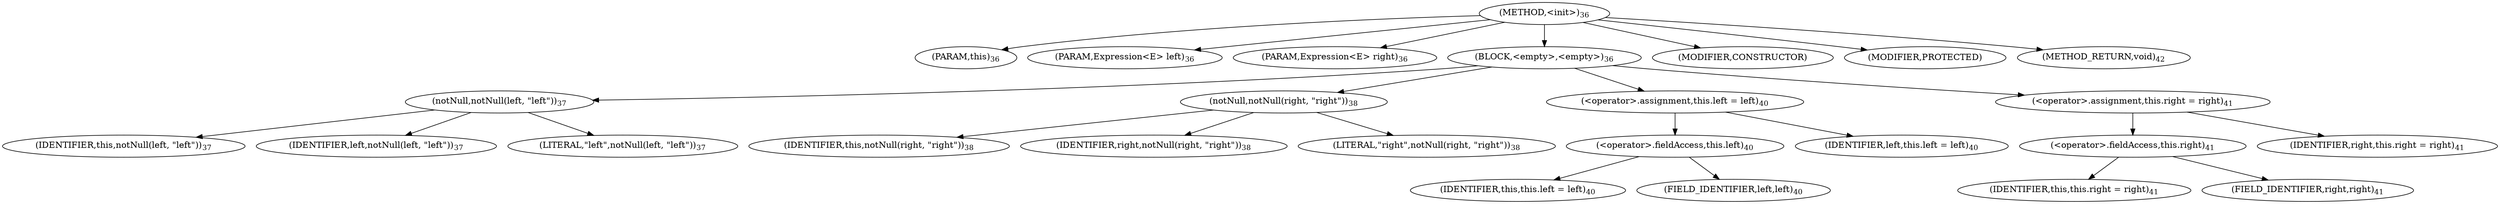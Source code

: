 digraph "&lt;init&gt;" {  
"40" [label = <(METHOD,&lt;init&gt;)<SUB>36</SUB>> ]
"4" [label = <(PARAM,this)<SUB>36</SUB>> ]
"41" [label = <(PARAM,Expression&lt;E&gt; left)<SUB>36</SUB>> ]
"42" [label = <(PARAM,Expression&lt;E&gt; right)<SUB>36</SUB>> ]
"43" [label = <(BLOCK,&lt;empty&gt;,&lt;empty&gt;)<SUB>36</SUB>> ]
"44" [label = <(notNull,notNull(left, &quot;left&quot;))<SUB>37</SUB>> ]
"3" [label = <(IDENTIFIER,this,notNull(left, &quot;left&quot;))<SUB>37</SUB>> ]
"45" [label = <(IDENTIFIER,left,notNull(left, &quot;left&quot;))<SUB>37</SUB>> ]
"46" [label = <(LITERAL,&quot;left&quot;,notNull(left, &quot;left&quot;))<SUB>37</SUB>> ]
"47" [label = <(notNull,notNull(right, &quot;right&quot;))<SUB>38</SUB>> ]
"5" [label = <(IDENTIFIER,this,notNull(right, &quot;right&quot;))<SUB>38</SUB>> ]
"48" [label = <(IDENTIFIER,right,notNull(right, &quot;right&quot;))<SUB>38</SUB>> ]
"49" [label = <(LITERAL,&quot;right&quot;,notNull(right, &quot;right&quot;))<SUB>38</SUB>> ]
"50" [label = <(&lt;operator&gt;.assignment,this.left = left)<SUB>40</SUB>> ]
"51" [label = <(&lt;operator&gt;.fieldAccess,this.left)<SUB>40</SUB>> ]
"6" [label = <(IDENTIFIER,this,this.left = left)<SUB>40</SUB>> ]
"52" [label = <(FIELD_IDENTIFIER,left,left)<SUB>40</SUB>> ]
"53" [label = <(IDENTIFIER,left,this.left = left)<SUB>40</SUB>> ]
"54" [label = <(&lt;operator&gt;.assignment,this.right = right)<SUB>41</SUB>> ]
"55" [label = <(&lt;operator&gt;.fieldAccess,this.right)<SUB>41</SUB>> ]
"7" [label = <(IDENTIFIER,this,this.right = right)<SUB>41</SUB>> ]
"56" [label = <(FIELD_IDENTIFIER,right,right)<SUB>41</SUB>> ]
"57" [label = <(IDENTIFIER,right,this.right = right)<SUB>41</SUB>> ]
"58" [label = <(MODIFIER,CONSTRUCTOR)> ]
"59" [label = <(MODIFIER,PROTECTED)> ]
"60" [label = <(METHOD_RETURN,void)<SUB>42</SUB>> ]
  "40" -> "4" 
  "40" -> "41" 
  "40" -> "42" 
  "40" -> "43" 
  "40" -> "58" 
  "40" -> "59" 
  "40" -> "60" 
  "43" -> "44" 
  "43" -> "47" 
  "43" -> "50" 
  "43" -> "54" 
  "44" -> "3" 
  "44" -> "45" 
  "44" -> "46" 
  "47" -> "5" 
  "47" -> "48" 
  "47" -> "49" 
  "50" -> "51" 
  "50" -> "53" 
  "51" -> "6" 
  "51" -> "52" 
  "54" -> "55" 
  "54" -> "57" 
  "55" -> "7" 
  "55" -> "56" 
}
